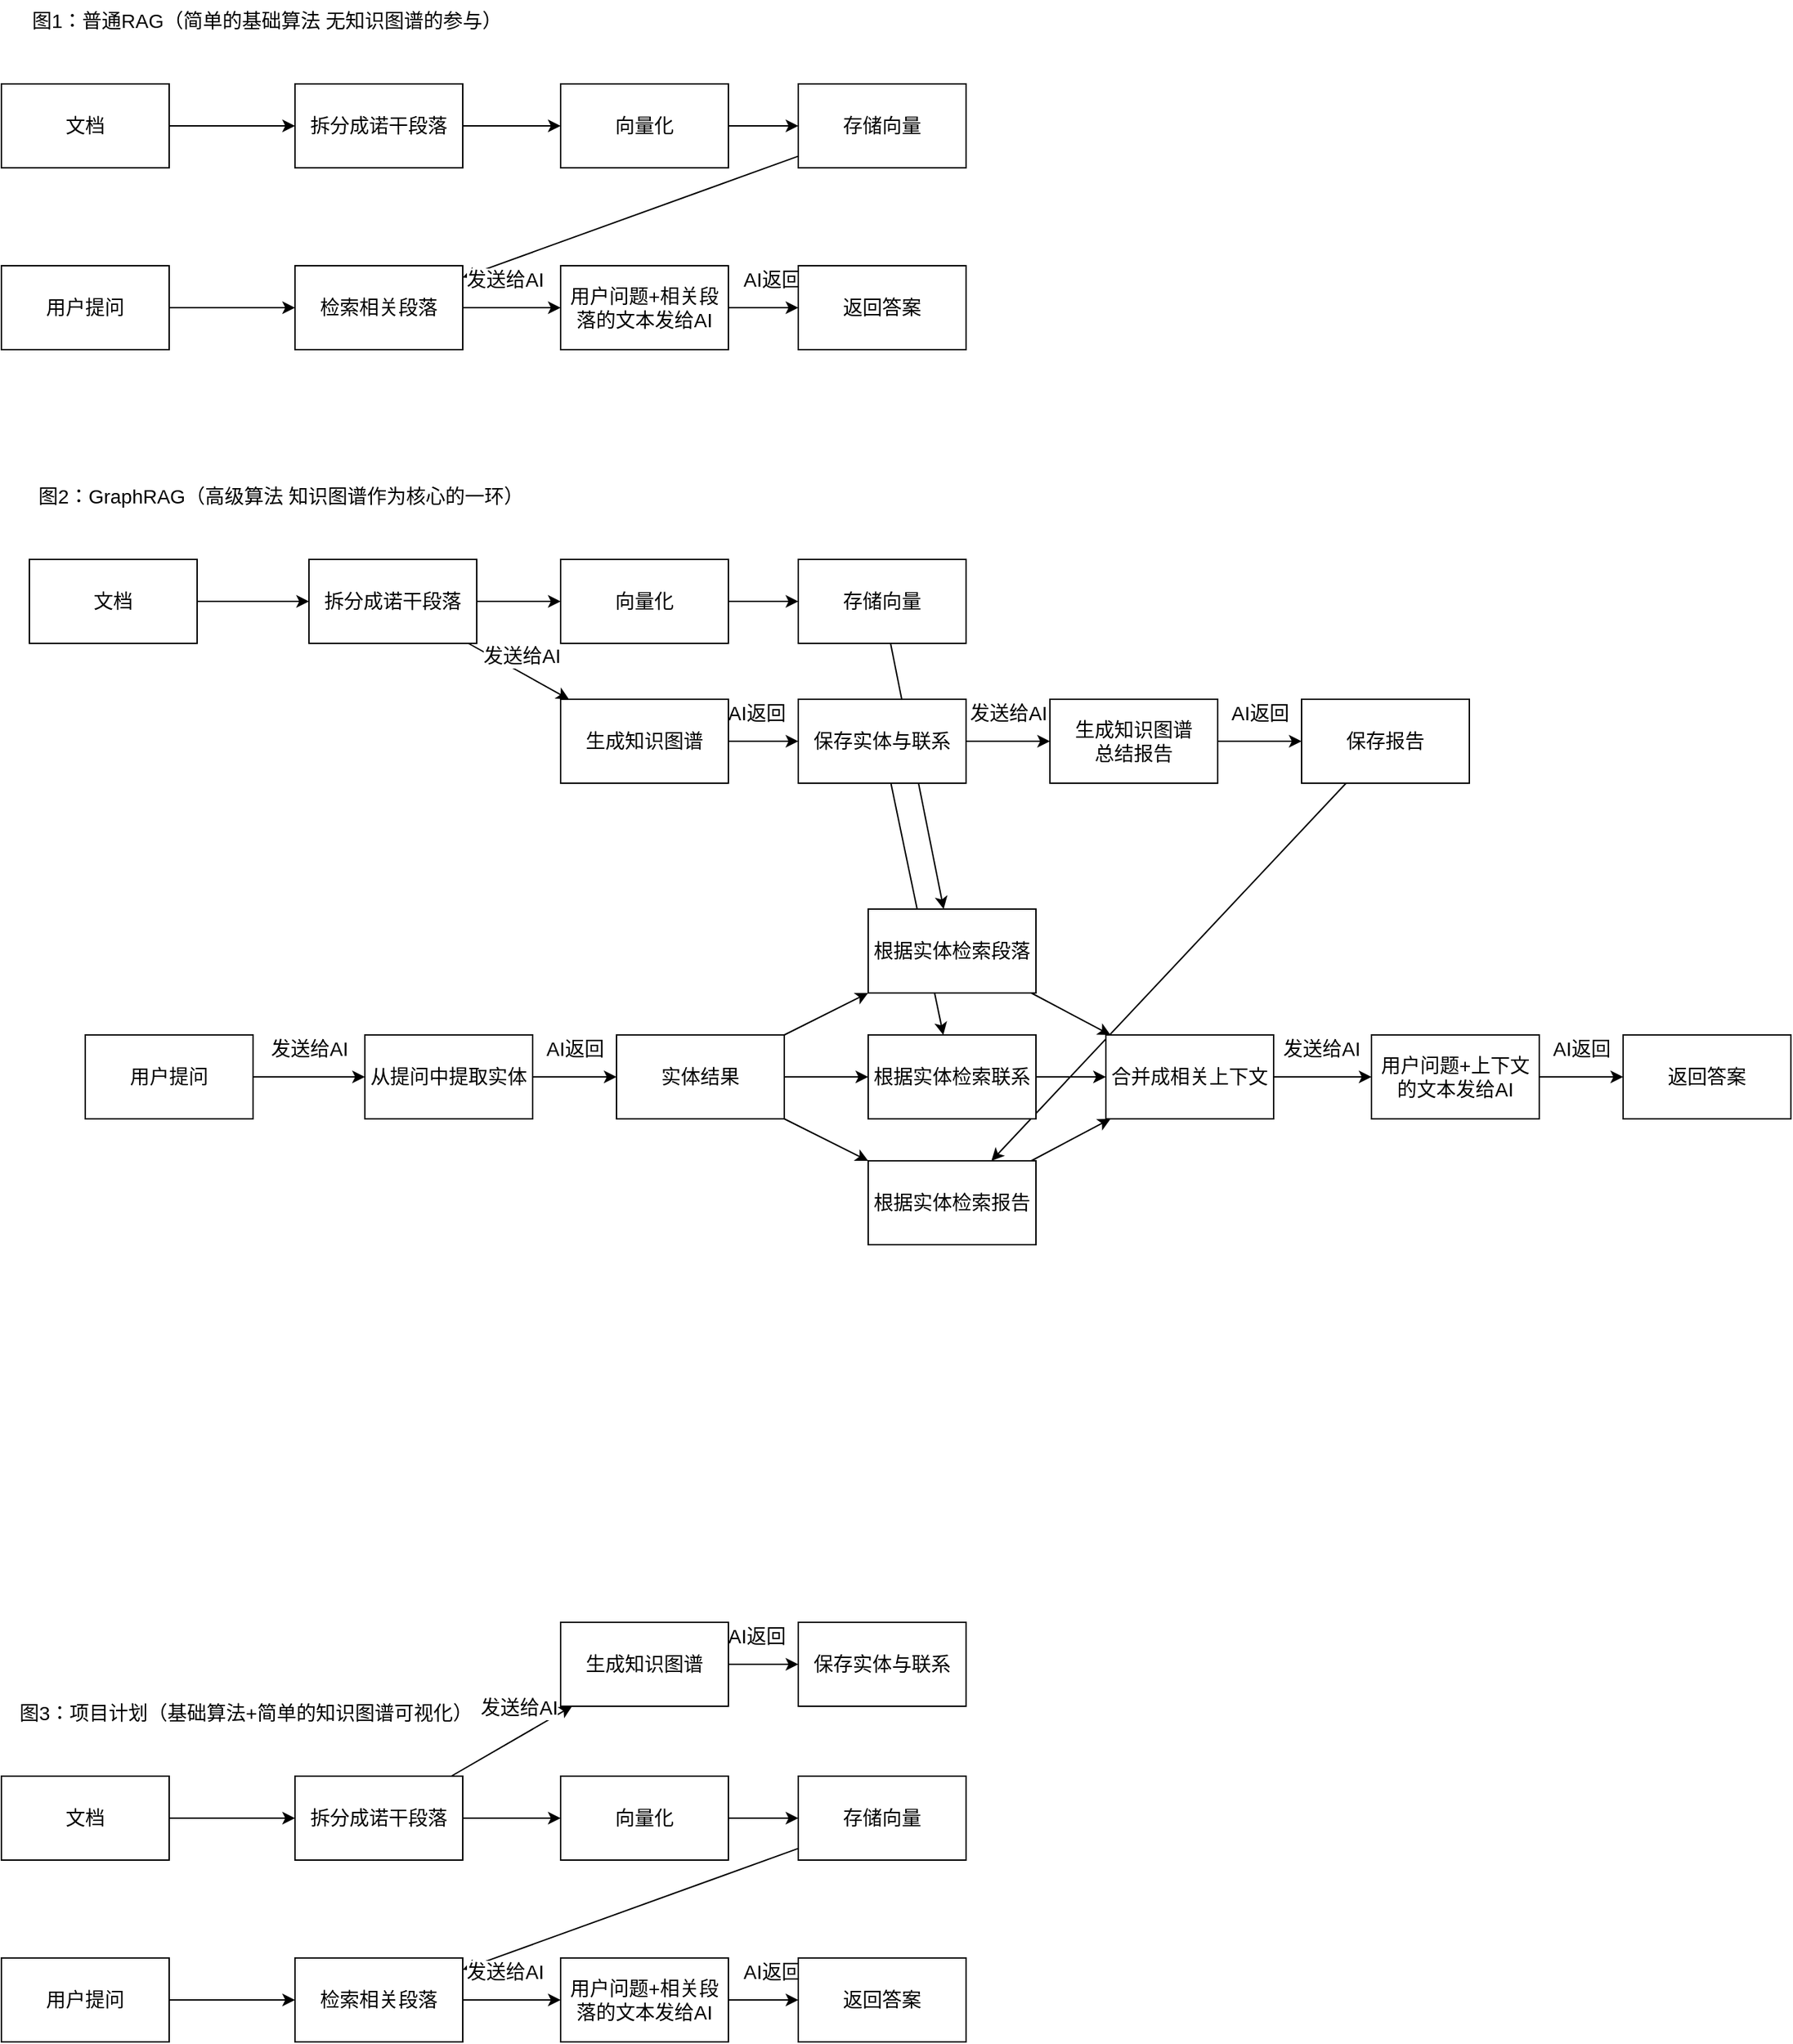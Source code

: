 <mxfile>
    <diagram id="-ndREHzLkyknEvCzWyPz" name="第 1 页">
        <mxGraphModel dx="1597" dy="665" grid="1" gridSize="10" guides="1" tooltips="1" connect="1" arrows="1" fold="1" page="1" pageScale="1" pageWidth="827" pageHeight="1169" math="0" shadow="0">
            <root>
                <mxCell id="0"/>
                <mxCell id="1" parent="0"/>
                <mxCell id="4" style="edgeStyle=none;html=1;fontSize=14;" parent="1" source="2" target="3" edge="1">
                    <mxGeometry relative="1" as="geometry"/>
                </mxCell>
                <mxCell id="2" value="文档" style="rounded=0;whiteSpace=wrap;html=1;fontSize=14;" parent="1" vertex="1">
                    <mxGeometry x="60" y="150" width="120" height="60" as="geometry"/>
                </mxCell>
                <mxCell id="7" style="edgeStyle=none;html=1;fontSize=14;" parent="1" source="3" target="6" edge="1">
                    <mxGeometry relative="1" as="geometry"/>
                </mxCell>
                <mxCell id="3" value="拆分成诺干段落" style="rounded=0;whiteSpace=wrap;html=1;fontSize=14;" parent="1" vertex="1">
                    <mxGeometry x="270" y="150" width="120" height="60" as="geometry"/>
                </mxCell>
                <mxCell id="9" style="edgeStyle=none;html=1;fontSize=14;" parent="1" source="6" target="8" edge="1">
                    <mxGeometry relative="1" as="geometry"/>
                </mxCell>
                <mxCell id="6" value="向量化" style="rounded=0;whiteSpace=wrap;html=1;fontSize=14;" parent="1" vertex="1">
                    <mxGeometry x="460" y="150" width="120" height="60" as="geometry"/>
                </mxCell>
                <mxCell id="43" style="edgeStyle=none;html=1;fontSize=14;" parent="1" source="8" target="11" edge="1">
                    <mxGeometry relative="1" as="geometry"/>
                </mxCell>
                <mxCell id="8" value="存储向量" style="rounded=0;whiteSpace=wrap;html=1;fontSize=14;" parent="1" vertex="1">
                    <mxGeometry x="630" y="150" width="120" height="60" as="geometry"/>
                </mxCell>
                <mxCell id="12" style="edgeStyle=none;html=1;fontSize=14;" parent="1" source="10" target="11" edge="1">
                    <mxGeometry relative="1" as="geometry"/>
                </mxCell>
                <mxCell id="10" value="用户提问" style="rounded=0;whiteSpace=wrap;html=1;fontSize=14;" parent="1" vertex="1">
                    <mxGeometry x="60" y="280" width="120" height="60" as="geometry"/>
                </mxCell>
                <mxCell id="14" style="edgeStyle=none;html=1;fontSize=14;" parent="1" source="11" target="13" edge="1">
                    <mxGeometry relative="1" as="geometry"/>
                </mxCell>
                <mxCell id="26" value="发送给AI" style="edgeLabel;html=1;align=center;verticalAlign=middle;resizable=0;points=[];fontSize=14;" parent="14" vertex="1" connectable="0">
                    <mxGeometry x="0.401" relative="1" as="geometry">
                        <mxPoint x="-19" y="-20" as="offset"/>
                    </mxGeometry>
                </mxCell>
                <mxCell id="11" value="检索相关段落" style="rounded=0;whiteSpace=wrap;html=1;fontSize=14;" parent="1" vertex="1">
                    <mxGeometry x="270" y="280" width="120" height="60" as="geometry"/>
                </mxCell>
                <mxCell id="16" style="edgeStyle=none;html=1;fontSize=14;" parent="1" source="13" target="15" edge="1">
                    <mxGeometry relative="1" as="geometry"/>
                </mxCell>
                <mxCell id="28" value="AI返回" style="edgeLabel;html=1;align=center;verticalAlign=middle;resizable=0;points=[];fontSize=14;" parent="16" vertex="1" connectable="0">
                    <mxGeometry x="0.333" relative="1" as="geometry">
                        <mxPoint x="-3" y="-20" as="offset"/>
                    </mxGeometry>
                </mxCell>
                <mxCell id="13" value="用户问题+相关段落的文本发给AI" style="rounded=0;whiteSpace=wrap;html=1;fontSize=14;" parent="1" vertex="1">
                    <mxGeometry x="460" y="280" width="120" height="60" as="geometry"/>
                </mxCell>
                <mxCell id="15" value="返回答案" style="rounded=0;whiteSpace=wrap;html=1;fontSize=14;" parent="1" vertex="1">
                    <mxGeometry x="630" y="280" width="120" height="60" as="geometry"/>
                </mxCell>
                <mxCell id="18" value="图2：GraphRAG（高级算法 知识图谱作为核心的一环）" style="text;html=1;strokeColor=none;fillColor=none;align=center;verticalAlign=middle;whiteSpace=wrap;rounded=0;fontSize=14;" parent="1" vertex="1">
                    <mxGeometry x="80" y="430" width="360" height="30" as="geometry"/>
                </mxCell>
                <mxCell id="19" value="图1：普通RAG（简单的基础算法 无知识图谱的参与）" style="text;html=1;strokeColor=none;fillColor=none;align=center;verticalAlign=middle;whiteSpace=wrap;rounded=0;fontSize=14;" parent="1" vertex="1">
                    <mxGeometry x="70" y="90" width="360" height="30" as="geometry"/>
                </mxCell>
                <mxCell id="30" style="edgeStyle=none;html=1;fontSize=14;" parent="1" source="31" target="33" edge="1">
                    <mxGeometry relative="1" as="geometry"/>
                </mxCell>
                <mxCell id="31" value="文档" style="rounded=0;whiteSpace=wrap;html=1;fontSize=14;" parent="1" vertex="1">
                    <mxGeometry x="80" y="490" width="120" height="60" as="geometry"/>
                </mxCell>
                <mxCell id="32" style="edgeStyle=none;html=1;fontSize=14;" parent="1" source="33" target="35" edge="1">
                    <mxGeometry relative="1" as="geometry"/>
                </mxCell>
                <mxCell id="38" style="edgeStyle=none;html=1;fontSize=14;" parent="1" source="33" target="37" edge="1">
                    <mxGeometry relative="1" as="geometry"/>
                </mxCell>
                <mxCell id="44" value="发送给AI" style="edgeLabel;html=1;align=center;verticalAlign=middle;resizable=0;points=[];fontSize=14;" parent="38" vertex="1" connectable="0">
                    <mxGeometry x="0.273" y="-1" relative="1" as="geometry">
                        <mxPoint x="-8" y="-18" as="offset"/>
                    </mxGeometry>
                </mxCell>
                <mxCell id="33" value="拆分成诺干段落" style="rounded=0;whiteSpace=wrap;html=1;fontSize=14;" parent="1" vertex="1">
                    <mxGeometry x="280" y="490" width="120" height="60" as="geometry"/>
                </mxCell>
                <mxCell id="34" style="edgeStyle=none;html=1;fontSize=14;" parent="1" source="35" target="36" edge="1">
                    <mxGeometry relative="1" as="geometry"/>
                </mxCell>
                <mxCell id="35" value="向量化" style="rounded=0;whiteSpace=wrap;html=1;fontSize=14;" parent="1" vertex="1">
                    <mxGeometry x="460" y="490" width="120" height="60" as="geometry"/>
                </mxCell>
                <mxCell id="76" style="edgeStyle=none;html=1;fontSize=14;" parent="1" source="36" target="55" edge="1">
                    <mxGeometry relative="1" as="geometry"/>
                </mxCell>
                <mxCell id="36" value="存储向量" style="rounded=0;whiteSpace=wrap;html=1;fontSize=14;" parent="1" vertex="1">
                    <mxGeometry x="630" y="490" width="120" height="60" as="geometry"/>
                </mxCell>
                <mxCell id="40" style="edgeStyle=none;html=1;fontSize=14;" parent="1" source="37" target="39" edge="1">
                    <mxGeometry relative="1" as="geometry"/>
                </mxCell>
                <mxCell id="45" value="AI返回" style="edgeLabel;html=1;align=center;verticalAlign=middle;resizable=0;points=[];fontSize=14;" parent="40" vertex="1" connectable="0">
                    <mxGeometry x="-0.4" y="-1" relative="1" as="geometry">
                        <mxPoint x="5" y="-21" as="offset"/>
                    </mxGeometry>
                </mxCell>
                <mxCell id="37" value="生成知识图谱" style="rounded=0;whiteSpace=wrap;html=1;fontSize=14;" parent="1" vertex="1">
                    <mxGeometry x="460" y="590" width="120" height="60" as="geometry"/>
                </mxCell>
                <mxCell id="42" style="edgeStyle=none;html=1;fontSize=14;" parent="1" source="39" target="41" edge="1">
                    <mxGeometry relative="1" as="geometry"/>
                </mxCell>
                <mxCell id="47" value="发送给AI" style="edgeLabel;html=1;align=center;verticalAlign=middle;resizable=0;points=[];fontSize=14;" parent="42" vertex="1" connectable="0">
                    <mxGeometry x="0.3" y="-2" relative="1" as="geometry">
                        <mxPoint x="-9" y="-22" as="offset"/>
                    </mxGeometry>
                </mxCell>
                <mxCell id="81" style="edgeStyle=none;html=1;fontSize=14;" parent="1" source="39" target="56" edge="1">
                    <mxGeometry relative="1" as="geometry"/>
                </mxCell>
                <mxCell id="39" value="保存实体与联系" style="rounded=0;whiteSpace=wrap;html=1;fontSize=14;" parent="1" vertex="1">
                    <mxGeometry x="630" y="590" width="120" height="60" as="geometry"/>
                </mxCell>
                <mxCell id="49" style="edgeStyle=none;html=1;fontSize=14;" parent="1" source="41" target="48" edge="1">
                    <mxGeometry relative="1" as="geometry"/>
                </mxCell>
                <mxCell id="50" value="AI返回" style="edgeLabel;html=1;align=center;verticalAlign=middle;resizable=0;points=[];fontSize=14;" parent="49" vertex="1" connectable="0">
                    <mxGeometry x="0.303" y="-3" relative="1" as="geometry">
                        <mxPoint x="-9" y="-23" as="offset"/>
                    </mxGeometry>
                </mxCell>
                <mxCell id="41" value="生成知识图谱&lt;br style=&quot;font-size: 14px;&quot;&gt;总结报告" style="rounded=0;whiteSpace=wrap;html=1;fontSize=14;" parent="1" vertex="1">
                    <mxGeometry x="810" y="590" width="120" height="60" as="geometry"/>
                </mxCell>
                <mxCell id="82" style="edgeStyle=none;html=1;fontSize=14;" parent="1" source="48" target="57" edge="1">
                    <mxGeometry relative="1" as="geometry"/>
                </mxCell>
                <mxCell id="48" value="保存报告" style="rounded=0;whiteSpace=wrap;html=1;fontSize=14;" parent="1" vertex="1">
                    <mxGeometry x="990" y="590" width="120" height="60" as="geometry"/>
                </mxCell>
                <mxCell id="54" style="edgeStyle=none;html=1;fontSize=14;" parent="1" source="52" target="53" edge="1">
                    <mxGeometry relative="1" as="geometry"/>
                </mxCell>
                <mxCell id="67" value="发送给AI" style="edgeLabel;html=1;align=center;verticalAlign=middle;resizable=0;points=[];fontSize=14;" parent="54" vertex="1" connectable="0">
                    <mxGeometry x="0.495" y="-2" relative="1" as="geometry">
                        <mxPoint x="-20" y="-22" as="offset"/>
                    </mxGeometry>
                </mxCell>
                <mxCell id="52" value="用户提问" style="rounded=0;whiteSpace=wrap;html=1;fontSize=14;" parent="1" vertex="1">
                    <mxGeometry x="120" y="830" width="120" height="60" as="geometry"/>
                </mxCell>
                <mxCell id="69" style="edgeStyle=none;html=1;fontSize=14;" parent="1" source="53" target="68" edge="1">
                    <mxGeometry relative="1" as="geometry"/>
                </mxCell>
                <mxCell id="73" value="AI返回" style="edgeLabel;html=1;align=center;verticalAlign=middle;resizable=0;points=[];fontSize=14;" parent="69" vertex="1" connectable="0">
                    <mxGeometry x="0.381" relative="1" as="geometry">
                        <mxPoint x="-12" y="-20" as="offset"/>
                    </mxGeometry>
                </mxCell>
                <mxCell id="53" value="从提问中提取实体" style="rounded=0;whiteSpace=wrap;html=1;fontSize=14;" parent="1" vertex="1">
                    <mxGeometry x="320" y="830" width="120" height="60" as="geometry"/>
                </mxCell>
                <mxCell id="78" style="edgeStyle=none;html=1;fontSize=14;" parent="1" source="55" target="77" edge="1">
                    <mxGeometry relative="1" as="geometry"/>
                </mxCell>
                <mxCell id="55" value="根据实体检索段落" style="rounded=0;whiteSpace=wrap;html=1;fontSize=14;" parent="1" vertex="1">
                    <mxGeometry x="680" y="740" width="120" height="60" as="geometry"/>
                </mxCell>
                <mxCell id="64" style="edgeStyle=none;html=1;fontSize=14;" parent="1" source="77" target="62" edge="1">
                    <mxGeometry relative="1" as="geometry">
                        <mxPoint x="1090" y="770" as="sourcePoint"/>
                    </mxGeometry>
                </mxCell>
                <mxCell id="74" value="发送给AI" style="edgeLabel;html=1;align=center;verticalAlign=middle;resizable=0;points=[];fontSize=14;" parent="64" vertex="1" connectable="0">
                    <mxGeometry x="0.371" y="3" relative="1" as="geometry">
                        <mxPoint x="-14" y="-17" as="offset"/>
                    </mxGeometry>
                </mxCell>
                <mxCell id="79" style="edgeStyle=none;html=1;fontSize=14;" parent="1" source="56" target="77" edge="1">
                    <mxGeometry relative="1" as="geometry"/>
                </mxCell>
                <mxCell id="56" value="根据实体检索联系" style="rounded=0;whiteSpace=wrap;html=1;fontSize=14;" parent="1" vertex="1">
                    <mxGeometry x="680" y="830" width="120" height="60" as="geometry"/>
                </mxCell>
                <mxCell id="80" style="edgeStyle=none;html=1;fontSize=14;" parent="1" source="57" target="77" edge="1">
                    <mxGeometry relative="1" as="geometry"/>
                </mxCell>
                <mxCell id="57" value="根据实体检索报告" style="rounded=0;whiteSpace=wrap;html=1;fontSize=14;" parent="1" vertex="1">
                    <mxGeometry x="680" y="920" width="120" height="60" as="geometry"/>
                </mxCell>
                <mxCell id="65" style="edgeStyle=none;html=1;fontSize=14;" parent="1" source="62" target="63" edge="1">
                    <mxGeometry relative="1" as="geometry"/>
                </mxCell>
                <mxCell id="75" value="AI返回" style="edgeLabel;html=1;align=center;verticalAlign=middle;resizable=0;points=[];fontSize=14;" parent="65" vertex="1" connectable="0">
                    <mxGeometry x="0.3" y="3" relative="1" as="geometry">
                        <mxPoint x="-9" y="-17" as="offset"/>
                    </mxGeometry>
                </mxCell>
                <mxCell id="62" value="用户问题+上下文的文本发给AI" style="rounded=0;whiteSpace=wrap;html=1;fontSize=14;" parent="1" vertex="1">
                    <mxGeometry x="1040" y="830" width="120" height="60" as="geometry"/>
                </mxCell>
                <mxCell id="63" value="返回答案" style="rounded=0;whiteSpace=wrap;html=1;fontSize=14;" parent="1" vertex="1">
                    <mxGeometry x="1220" y="830" width="120" height="60" as="geometry"/>
                </mxCell>
                <mxCell id="70" style="edgeStyle=none;html=1;fontSize=14;" parent="1" source="68" target="55" edge="1">
                    <mxGeometry relative="1" as="geometry"/>
                </mxCell>
                <mxCell id="71" style="edgeStyle=none;html=1;fontSize=14;" parent="1" source="68" target="56" edge="1">
                    <mxGeometry relative="1" as="geometry"/>
                </mxCell>
                <mxCell id="72" style="edgeStyle=none;html=1;fontSize=14;" parent="1" source="68" target="57" edge="1">
                    <mxGeometry relative="1" as="geometry"/>
                </mxCell>
                <mxCell id="68" value="实体结果" style="rounded=0;whiteSpace=wrap;html=1;fontSize=14;" parent="1" vertex="1">
                    <mxGeometry x="500" y="830" width="120" height="60" as="geometry"/>
                </mxCell>
                <mxCell id="77" value="合并成相关上下文" style="rounded=0;whiteSpace=wrap;html=1;fontSize=14;" parent="1" vertex="1">
                    <mxGeometry x="850" y="830" width="120" height="60" as="geometry"/>
                </mxCell>
                <mxCell id="83" style="edgeStyle=none;html=1;fontSize=14;" parent="1" source="84" target="86" edge="1">
                    <mxGeometry relative="1" as="geometry"/>
                </mxCell>
                <mxCell id="84" value="文档" style="rounded=0;whiteSpace=wrap;html=1;fontSize=14;" parent="1" vertex="1">
                    <mxGeometry x="60" y="1360" width="120" height="60" as="geometry"/>
                </mxCell>
                <mxCell id="85" style="edgeStyle=none;html=1;fontSize=14;" parent="1" source="86" target="88" edge="1">
                    <mxGeometry relative="1" as="geometry"/>
                </mxCell>
                <mxCell id="86" value="拆分成诺干段落" style="rounded=0;whiteSpace=wrap;html=1;fontSize=14;" parent="1" vertex="1">
                    <mxGeometry x="270" y="1360" width="120" height="60" as="geometry"/>
                </mxCell>
                <mxCell id="87" style="edgeStyle=none;html=1;fontSize=14;" parent="1" source="88" target="90" edge="1">
                    <mxGeometry relative="1" as="geometry"/>
                </mxCell>
                <mxCell id="88" value="向量化" style="rounded=0;whiteSpace=wrap;html=1;fontSize=14;" parent="1" vertex="1">
                    <mxGeometry x="460" y="1360" width="120" height="60" as="geometry"/>
                </mxCell>
                <mxCell id="89" style="edgeStyle=none;html=1;fontSize=14;" parent="1" source="90" target="95" edge="1">
                    <mxGeometry relative="1" as="geometry"/>
                </mxCell>
                <mxCell id="90" value="存储向量" style="rounded=0;whiteSpace=wrap;html=1;fontSize=14;" parent="1" vertex="1">
                    <mxGeometry x="630" y="1360" width="120" height="60" as="geometry"/>
                </mxCell>
                <mxCell id="91" style="edgeStyle=none;html=1;fontSize=14;" parent="1" source="92" target="95" edge="1">
                    <mxGeometry relative="1" as="geometry"/>
                </mxCell>
                <mxCell id="92" value="用户提问" style="rounded=0;whiteSpace=wrap;html=1;fontSize=14;" parent="1" vertex="1">
                    <mxGeometry x="60" y="1490" width="120" height="60" as="geometry"/>
                </mxCell>
                <mxCell id="93" style="edgeStyle=none;html=1;fontSize=14;" parent="1" source="95" target="98" edge="1">
                    <mxGeometry relative="1" as="geometry"/>
                </mxCell>
                <mxCell id="94" value="发送给AI" style="edgeLabel;html=1;align=center;verticalAlign=middle;resizable=0;points=[];fontSize=14;" parent="93" vertex="1" connectable="0">
                    <mxGeometry x="0.401" relative="1" as="geometry">
                        <mxPoint x="-19" y="-20" as="offset"/>
                    </mxGeometry>
                </mxCell>
                <mxCell id="95" value="检索相关段落" style="rounded=0;whiteSpace=wrap;html=1;fontSize=14;" parent="1" vertex="1">
                    <mxGeometry x="270" y="1490" width="120" height="60" as="geometry"/>
                </mxCell>
                <mxCell id="96" style="edgeStyle=none;html=1;fontSize=14;" parent="1" source="98" target="99" edge="1">
                    <mxGeometry relative="1" as="geometry"/>
                </mxCell>
                <mxCell id="97" value="AI返回" style="edgeLabel;html=1;align=center;verticalAlign=middle;resizable=0;points=[];fontSize=14;" parent="96" vertex="1" connectable="0">
                    <mxGeometry x="0.333" relative="1" as="geometry">
                        <mxPoint x="-3" y="-20" as="offset"/>
                    </mxGeometry>
                </mxCell>
                <mxCell id="98" value="用户问题+相关段落的文本发给AI" style="rounded=0;whiteSpace=wrap;html=1;fontSize=14;" parent="1" vertex="1">
                    <mxGeometry x="460" y="1490" width="120" height="60" as="geometry"/>
                </mxCell>
                <mxCell id="99" value="返回答案" style="rounded=0;whiteSpace=wrap;html=1;fontSize=14;" parent="1" vertex="1">
                    <mxGeometry x="630" y="1490" width="120" height="60" as="geometry"/>
                </mxCell>
                <mxCell id="100" value="图3：项目计划（基础算法+简单的知识图谱可视化）" style="text;html=1;strokeColor=none;fillColor=none;align=center;verticalAlign=middle;whiteSpace=wrap;rounded=0;fontSize=14;" parent="1" vertex="1">
                    <mxGeometry x="70" y="1300" width="330" height="30" as="geometry"/>
                </mxCell>
                <mxCell id="101" style="edgeStyle=none;html=1;fontSize=14;" parent="1" source="86" target="105" edge="1">
                    <mxGeometry relative="1" as="geometry">
                        <mxPoint x="400" y="1230" as="sourcePoint"/>
                    </mxGeometry>
                </mxCell>
                <mxCell id="102" value="发送给AI" style="edgeLabel;html=1;align=center;verticalAlign=middle;resizable=0;points=[];fontSize=14;" parent="101" vertex="1" connectable="0">
                    <mxGeometry x="0.273" y="-1" relative="1" as="geometry">
                        <mxPoint x="-8" y="-18" as="offset"/>
                    </mxGeometry>
                </mxCell>
                <mxCell id="103" style="edgeStyle=none;html=1;fontSize=14;" parent="1" source="105" target="106" edge="1">
                    <mxGeometry relative="1" as="geometry"/>
                </mxCell>
                <mxCell id="104" value="AI返回" style="edgeLabel;html=1;align=center;verticalAlign=middle;resizable=0;points=[];fontSize=14;" parent="103" vertex="1" connectable="0">
                    <mxGeometry x="-0.4" y="-1" relative="1" as="geometry">
                        <mxPoint x="5" y="-21" as="offset"/>
                    </mxGeometry>
                </mxCell>
                <mxCell id="105" value="生成知识图谱" style="rounded=0;whiteSpace=wrap;html=1;fontSize=14;" parent="1" vertex="1">
                    <mxGeometry x="460" y="1250" width="120" height="60" as="geometry"/>
                </mxCell>
                <mxCell id="106" value="保存实体与联系" style="rounded=0;whiteSpace=wrap;html=1;fontSize=14;" parent="1" vertex="1">
                    <mxGeometry x="630" y="1250" width="120" height="60" as="geometry"/>
                </mxCell>
            </root>
        </mxGraphModel>
    </diagram>
</mxfile>